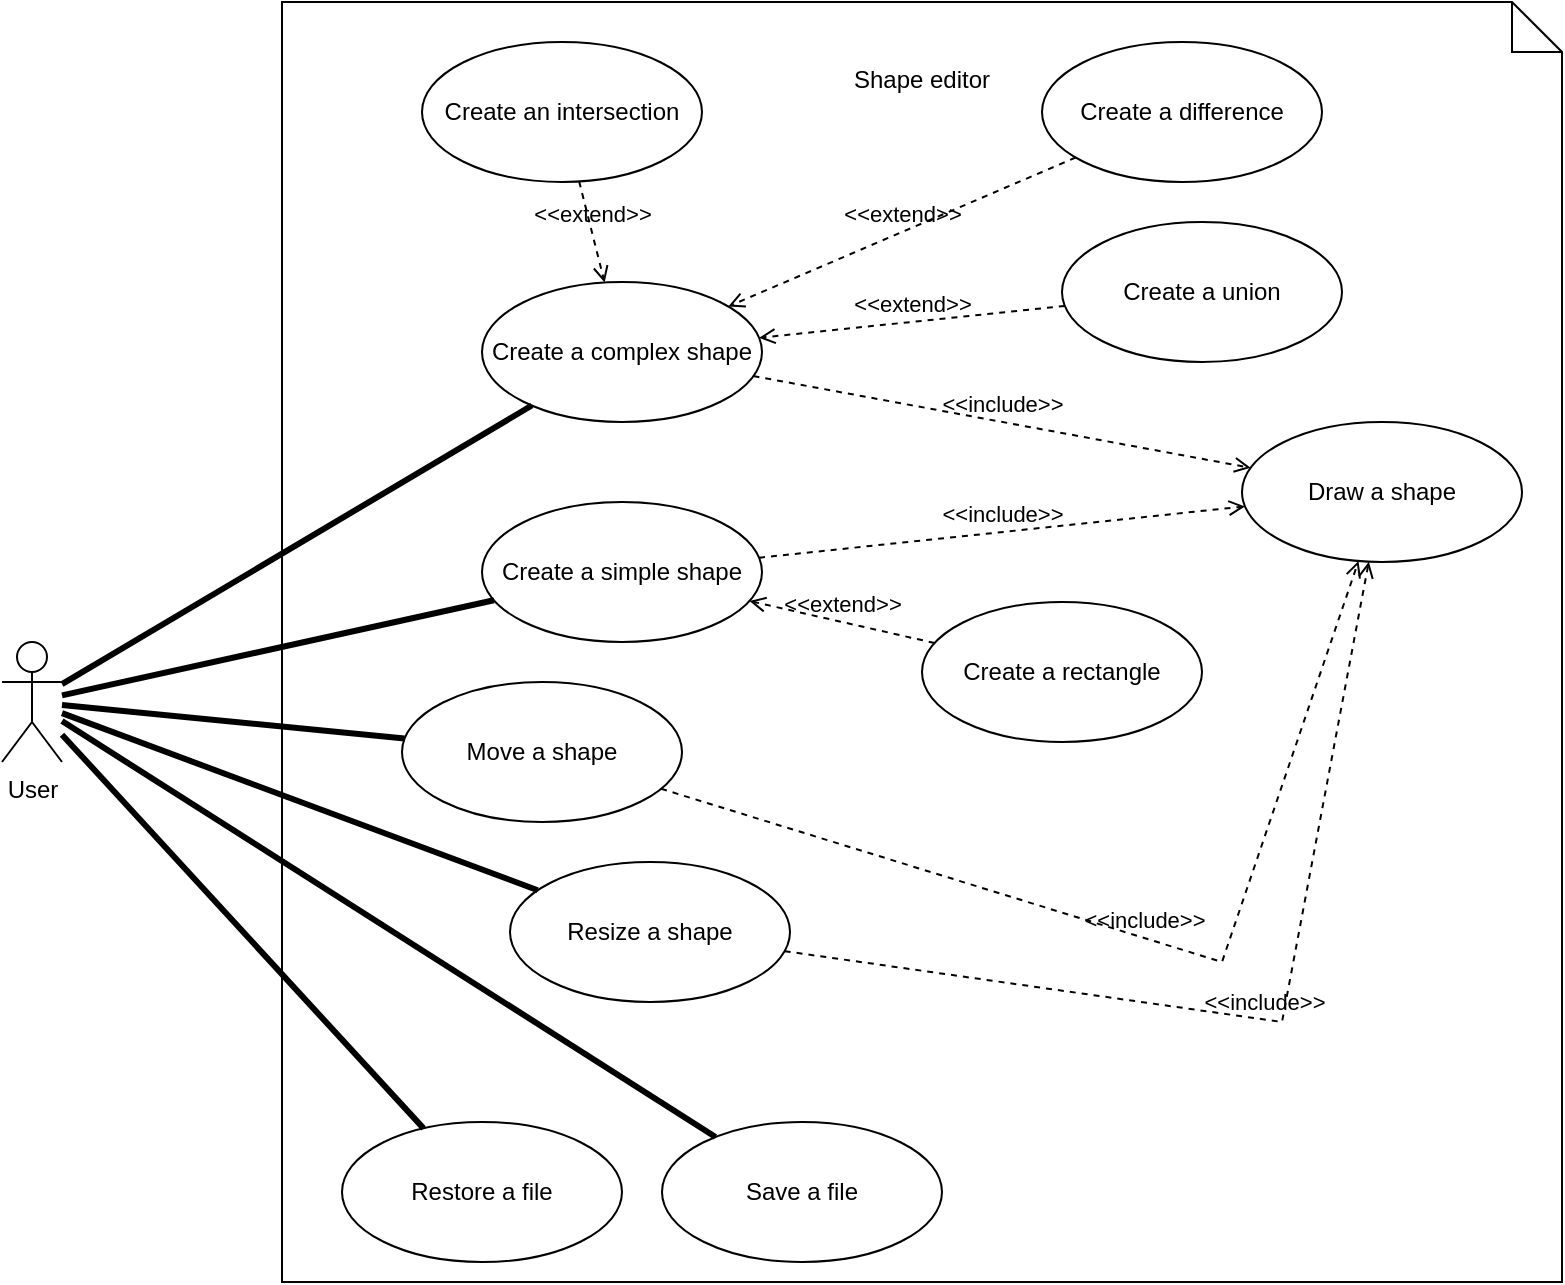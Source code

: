 <mxfile version="23.1.5" type="device">
  <diagram name="Page-1" id="GmKOVnu1HUBhw32VolcF">
    <mxGraphModel dx="1411" dy="884" grid="1" gridSize="10" guides="1" tooltips="1" connect="1" arrows="1" fold="1" page="1" pageScale="1" pageWidth="827" pageHeight="1169" math="0" shadow="0">
      <root>
        <mxCell id="0" />
        <mxCell id="1" parent="0" />
        <mxCell id="gjoIWEntqids-umup4c_-11" value="Shape editor" style="shape=note2;boundedLbl=1;whiteSpace=wrap;html=1;size=25;verticalAlign=top;align=center;" vertex="1" parent="1">
          <mxGeometry x="160" y="110" width="640" height="640" as="geometry" />
        </mxCell>
        <mxCell id="gjoIWEntqids-umup4c_-12" value="Create a simple shape" style="ellipse;whiteSpace=wrap;html=1;" vertex="1" parent="1">
          <mxGeometry x="260" y="360" width="140" height="70" as="geometry" />
        </mxCell>
        <mxCell id="gjoIWEntqids-umup4c_-13" value="Create a rectangle" style="ellipse;whiteSpace=wrap;html=1;" vertex="1" parent="1">
          <mxGeometry x="480" y="410" width="140" height="70" as="geometry" />
        </mxCell>
        <mxCell id="gjoIWEntqids-umup4c_-16" value="Move&amp;nbsp;a shape" style="ellipse;whiteSpace=wrap;html=1;" vertex="1" parent="1">
          <mxGeometry x="220" y="450" width="140" height="70" as="geometry" />
        </mxCell>
        <mxCell id="gjoIWEntqids-umup4c_-17" value="Resize&amp;nbsp;a shape" style="ellipse;whiteSpace=wrap;html=1;" vertex="1" parent="1">
          <mxGeometry x="274" y="540" width="140" height="70" as="geometry" />
        </mxCell>
        <mxCell id="gjoIWEntqids-umup4c_-18" value="Save a file" style="ellipse;whiteSpace=wrap;html=1;" vertex="1" parent="1">
          <mxGeometry x="350" y="670" width="140" height="70" as="geometry" />
        </mxCell>
        <mxCell id="gjoIWEntqids-umup4c_-19" value="Restore a file" style="ellipse;whiteSpace=wrap;html=1;" vertex="1" parent="1">
          <mxGeometry x="190" y="670" width="140" height="70" as="geometry" />
        </mxCell>
        <mxCell id="gjoIWEntqids-umup4c_-20" value="User" style="shape=umlActor;verticalLabelPosition=bottom;verticalAlign=top;html=1;" vertex="1" parent="1">
          <mxGeometry x="20" y="430" width="30" height="60" as="geometry" />
        </mxCell>
        <mxCell id="gjoIWEntqids-umup4c_-25" value="" style="endArrow=none;startArrow=none;endFill=0;startFill=0;endSize=8;html=1;verticalAlign=bottom;labelBackgroundColor=none;strokeWidth=3;rounded=0;" edge="1" parent="1" source="gjoIWEntqids-umup4c_-20" target="gjoIWEntqids-umup4c_-12">
          <mxGeometry width="160" relative="1" as="geometry">
            <mxPoint x="90" y="450" as="sourcePoint" />
            <mxPoint x="240" y="450" as="targetPoint" />
          </mxGeometry>
        </mxCell>
        <mxCell id="gjoIWEntqids-umup4c_-29" value="" style="endArrow=none;startArrow=none;endFill=0;startFill=0;endSize=8;html=1;verticalAlign=bottom;labelBackgroundColor=none;strokeWidth=3;rounded=0;" edge="1" parent="1" source="gjoIWEntqids-umup4c_-20" target="gjoIWEntqids-umup4c_-16">
          <mxGeometry width="160" relative="1" as="geometry">
            <mxPoint x="60" y="459" as="sourcePoint" />
            <mxPoint x="271" y="304" as="targetPoint" />
          </mxGeometry>
        </mxCell>
        <mxCell id="gjoIWEntqids-umup4c_-30" value="" style="endArrow=none;startArrow=none;endFill=0;startFill=0;endSize=8;html=1;verticalAlign=bottom;labelBackgroundColor=none;strokeWidth=3;rounded=0;" edge="1" parent="1" source="gjoIWEntqids-umup4c_-20" target="gjoIWEntqids-umup4c_-17">
          <mxGeometry width="160" relative="1" as="geometry">
            <mxPoint x="60" y="467" as="sourcePoint" />
            <mxPoint x="274" y="427" as="targetPoint" />
          </mxGeometry>
        </mxCell>
        <mxCell id="gjoIWEntqids-umup4c_-31" value="" style="endArrow=none;startArrow=none;endFill=0;startFill=0;endSize=8;html=1;verticalAlign=bottom;labelBackgroundColor=none;strokeWidth=3;rounded=0;" edge="1" parent="1" source="gjoIWEntqids-umup4c_-20" target="gjoIWEntqids-umup4c_-19">
          <mxGeometry width="160" relative="1" as="geometry">
            <mxPoint x="60" y="473" as="sourcePoint" />
            <mxPoint x="274" y="513" as="targetPoint" />
          </mxGeometry>
        </mxCell>
        <mxCell id="gjoIWEntqids-umup4c_-32" value="" style="endArrow=none;startArrow=none;endFill=0;startFill=0;endSize=8;html=1;verticalAlign=bottom;labelBackgroundColor=none;strokeWidth=3;rounded=0;" edge="1" parent="1" source="gjoIWEntqids-umup4c_-20" target="gjoIWEntqids-umup4c_-18">
          <mxGeometry width="160" relative="1" as="geometry">
            <mxPoint x="60" y="483" as="sourcePoint" />
            <mxPoint x="264" y="655" as="targetPoint" />
          </mxGeometry>
        </mxCell>
        <mxCell id="gjoIWEntqids-umup4c_-35" value="Create a complex&amp;nbsp;shape" style="ellipse;whiteSpace=wrap;html=1;" vertex="1" parent="1">
          <mxGeometry x="260" y="250" width="140" height="70" as="geometry" />
        </mxCell>
        <mxCell id="gjoIWEntqids-umup4c_-36" value="" style="endArrow=none;startArrow=none;endFill=0;startFill=0;endSize=8;html=1;verticalAlign=bottom;labelBackgroundColor=none;strokeWidth=3;rounded=0;" edge="1" parent="1" source="gjoIWEntqids-umup4c_-20" target="gjoIWEntqids-umup4c_-35">
          <mxGeometry width="160" relative="1" as="geometry">
            <mxPoint x="60" y="467" as="sourcePoint" />
            <mxPoint x="276" y="419" as="targetPoint" />
          </mxGeometry>
        </mxCell>
        <mxCell id="gjoIWEntqids-umup4c_-37" value="Create an intersection" style="ellipse;whiteSpace=wrap;html=1;" vertex="1" parent="1">
          <mxGeometry x="230" y="130" width="140" height="70" as="geometry" />
        </mxCell>
        <mxCell id="gjoIWEntqids-umup4c_-38" value="Create a union" style="ellipse;whiteSpace=wrap;html=1;" vertex="1" parent="1">
          <mxGeometry x="550" y="220" width="140" height="70" as="geometry" />
        </mxCell>
        <mxCell id="gjoIWEntqids-umup4c_-39" value="Create a difference" style="ellipse;whiteSpace=wrap;html=1;" vertex="1" parent="1">
          <mxGeometry x="540" y="130" width="140" height="70" as="geometry" />
        </mxCell>
        <mxCell id="gjoIWEntqids-umup4c_-44" value="&amp;lt;&amp;lt;extend&amp;gt;&amp;gt;" style="html=1;verticalAlign=bottom;labelBackgroundColor=none;endArrow=open;endFill=0;dashed=1;rounded=0;" edge="1" parent="1" source="gjoIWEntqids-umup4c_-37" target="gjoIWEntqids-umup4c_-35">
          <mxGeometry width="160" relative="1" as="geometry">
            <mxPoint x="390" y="210" as="sourcePoint" />
            <mxPoint x="550" y="210" as="targetPoint" />
          </mxGeometry>
        </mxCell>
        <mxCell id="gjoIWEntqids-umup4c_-45" value="&amp;lt;&amp;lt;extend&amp;gt;&amp;gt;" style="html=1;verticalAlign=bottom;labelBackgroundColor=none;endArrow=open;endFill=0;dashed=1;rounded=0;" edge="1" parent="1" source="gjoIWEntqids-umup4c_-39" target="gjoIWEntqids-umup4c_-35">
          <mxGeometry width="160" relative="1" as="geometry">
            <mxPoint x="319" y="210" as="sourcePoint" />
            <mxPoint x="331" y="260" as="targetPoint" />
          </mxGeometry>
        </mxCell>
        <mxCell id="gjoIWEntqids-umup4c_-46" value="&amp;lt;&amp;lt;extend&amp;gt;&amp;gt;" style="html=1;verticalAlign=bottom;labelBackgroundColor=none;endArrow=open;endFill=0;dashed=1;rounded=0;" edge="1" parent="1" source="gjoIWEntqids-umup4c_-38" target="gjoIWEntqids-umup4c_-35">
          <mxGeometry width="160" relative="1" as="geometry">
            <mxPoint x="556" y="249" as="sourcePoint" />
            <mxPoint x="404" y="281" as="targetPoint" />
          </mxGeometry>
        </mxCell>
        <mxCell id="gjoIWEntqids-umup4c_-47" value="&amp;lt;&amp;lt;extend&amp;gt;&amp;gt;" style="html=1;verticalAlign=bottom;labelBackgroundColor=none;endArrow=open;endFill=0;dashed=1;rounded=0;" edge="1" parent="1" source="gjoIWEntqids-umup4c_-13" target="gjoIWEntqids-umup4c_-12">
          <mxGeometry width="160" relative="1" as="geometry">
            <mxPoint x="544" y="333" as="sourcePoint" />
            <mxPoint x="406" y="307" as="targetPoint" />
          </mxGeometry>
        </mxCell>
        <mxCell id="gjoIWEntqids-umup4c_-49" value="Draw a shape" style="ellipse;whiteSpace=wrap;html=1;" vertex="1" parent="1">
          <mxGeometry x="640" y="320" width="140" height="70" as="geometry" />
        </mxCell>
        <mxCell id="gjoIWEntqids-umup4c_-50" value="&amp;lt;&amp;lt;include&amp;gt;&amp;gt;" style="html=1;verticalAlign=bottom;labelBackgroundColor=none;endArrow=open;endFill=0;dashed=1;rounded=0;" edge="1" parent="1" source="gjoIWEntqids-umup4c_-35" target="gjoIWEntqids-umup4c_-49">
          <mxGeometry width="160" relative="1" as="geometry">
            <mxPoint x="430" y="330" as="sourcePoint" />
            <mxPoint x="590" y="330" as="targetPoint" />
          </mxGeometry>
        </mxCell>
        <mxCell id="gjoIWEntqids-umup4c_-51" value="&amp;lt;&amp;lt;include&amp;gt;&amp;gt;" style="html=1;verticalAlign=bottom;labelBackgroundColor=none;endArrow=open;endFill=0;dashed=1;rounded=0;" edge="1" parent="1" source="gjoIWEntqids-umup4c_-12" target="gjoIWEntqids-umup4c_-49">
          <mxGeometry width="160" relative="1" as="geometry">
            <mxPoint x="406" y="307" as="sourcePoint" />
            <mxPoint x="654" y="353" as="targetPoint" />
          </mxGeometry>
        </mxCell>
        <mxCell id="gjoIWEntqids-umup4c_-52" value="&amp;lt;&amp;lt;include&amp;gt;&amp;gt;" style="html=1;verticalAlign=bottom;labelBackgroundColor=none;endArrow=open;endFill=0;dashed=1;rounded=0;" edge="1" parent="1" source="gjoIWEntqids-umup4c_-16" target="gjoIWEntqids-umup4c_-49">
          <mxGeometry width="160" relative="1" as="geometry">
            <mxPoint x="409" y="398" as="sourcePoint" />
            <mxPoint x="652" y="372" as="targetPoint" />
            <Array as="points">
              <mxPoint x="630" y="590" />
            </Array>
          </mxGeometry>
        </mxCell>
        <mxCell id="gjoIWEntqids-umup4c_-53" value="&amp;lt;&amp;lt;include&amp;gt;&amp;gt;" style="html=1;verticalAlign=bottom;labelBackgroundColor=none;endArrow=open;endFill=0;dashed=1;rounded=0;" edge="1" parent="1" source="gjoIWEntqids-umup4c_-17" target="gjoIWEntqids-umup4c_-49">
          <mxGeometry width="160" relative="1" as="geometry">
            <mxPoint x="409" y="398" as="sourcePoint" />
            <mxPoint x="652" y="372" as="targetPoint" />
            <Array as="points">
              <mxPoint x="660" y="620" />
            </Array>
          </mxGeometry>
        </mxCell>
      </root>
    </mxGraphModel>
  </diagram>
</mxfile>
